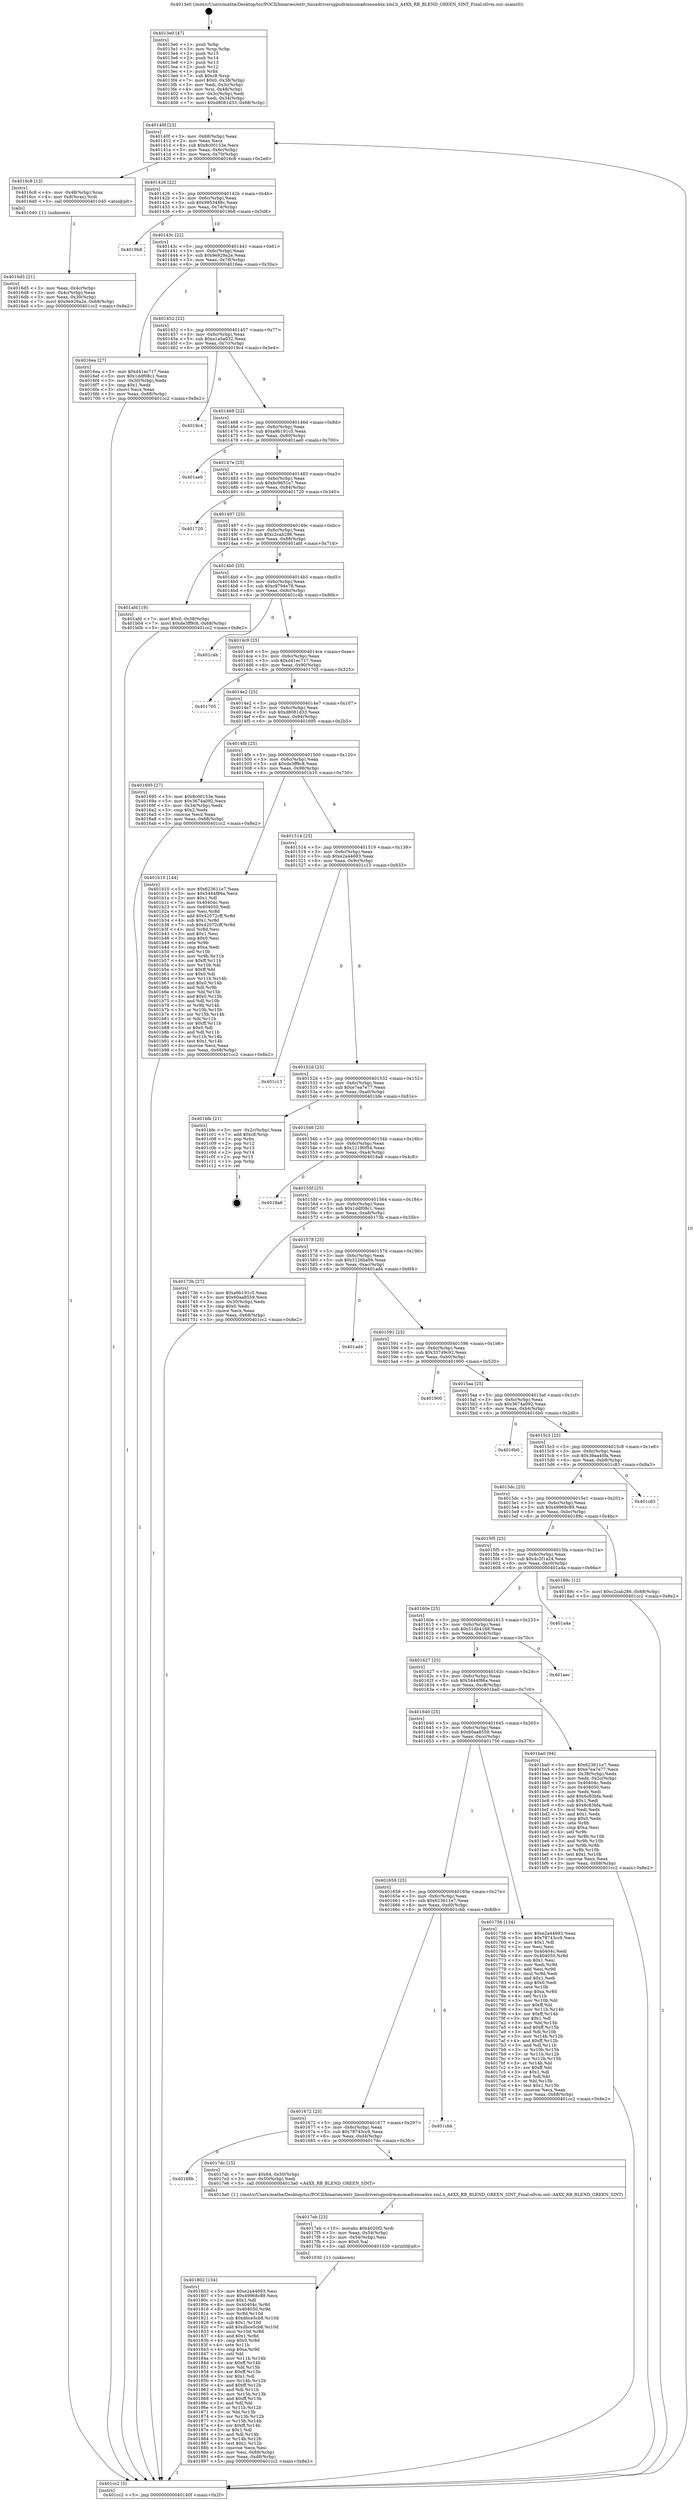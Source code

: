 digraph "0x4013e0" {
  label = "0x4013e0 (/mnt/c/Users/mathe/Desktop/tcc/POCII/binaries/extr_linuxdriversgpudrmmsmadrenoa4xx.xml.h_A4XX_RB_BLEND_GREEN_SINT_Final-ollvm.out::main(0))"
  labelloc = "t"
  node[shape=record]

  Entry [label="",width=0.3,height=0.3,shape=circle,fillcolor=black,style=filled]
  "0x40140f" [label="{
     0x40140f [23]\l
     | [instrs]\l
     &nbsp;&nbsp;0x40140f \<+3\>: mov -0x68(%rbp),%eax\l
     &nbsp;&nbsp;0x401412 \<+2\>: mov %eax,%ecx\l
     &nbsp;&nbsp;0x401414 \<+6\>: sub $0x8c00153e,%ecx\l
     &nbsp;&nbsp;0x40141a \<+3\>: mov %eax,-0x6c(%rbp)\l
     &nbsp;&nbsp;0x40141d \<+3\>: mov %ecx,-0x70(%rbp)\l
     &nbsp;&nbsp;0x401420 \<+6\>: je 00000000004016c8 \<main+0x2e8\>\l
  }"]
  "0x4016c8" [label="{
     0x4016c8 [13]\l
     | [instrs]\l
     &nbsp;&nbsp;0x4016c8 \<+4\>: mov -0x48(%rbp),%rax\l
     &nbsp;&nbsp;0x4016cc \<+4\>: mov 0x8(%rax),%rdi\l
     &nbsp;&nbsp;0x4016d0 \<+5\>: call 0000000000401040 \<atoi@plt\>\l
     | [calls]\l
     &nbsp;&nbsp;0x401040 \{1\} (unknown)\l
  }"]
  "0x401426" [label="{
     0x401426 [22]\l
     | [instrs]\l
     &nbsp;&nbsp;0x401426 \<+5\>: jmp 000000000040142b \<main+0x4b\>\l
     &nbsp;&nbsp;0x40142b \<+3\>: mov -0x6c(%rbp),%eax\l
     &nbsp;&nbsp;0x40142e \<+5\>: sub $0x9953488c,%eax\l
     &nbsp;&nbsp;0x401433 \<+3\>: mov %eax,-0x74(%rbp)\l
     &nbsp;&nbsp;0x401436 \<+6\>: je 00000000004019b8 \<main+0x5d8\>\l
  }"]
  Exit [label="",width=0.3,height=0.3,shape=circle,fillcolor=black,style=filled,peripheries=2]
  "0x4019b8" [label="{
     0x4019b8\l
  }", style=dashed]
  "0x40143c" [label="{
     0x40143c [22]\l
     | [instrs]\l
     &nbsp;&nbsp;0x40143c \<+5\>: jmp 0000000000401441 \<main+0x61\>\l
     &nbsp;&nbsp;0x401441 \<+3\>: mov -0x6c(%rbp),%eax\l
     &nbsp;&nbsp;0x401444 \<+5\>: sub $0x9e929a2e,%eax\l
     &nbsp;&nbsp;0x401449 \<+3\>: mov %eax,-0x78(%rbp)\l
     &nbsp;&nbsp;0x40144c \<+6\>: je 00000000004016ea \<main+0x30a\>\l
  }"]
  "0x401802" [label="{
     0x401802 [154]\l
     | [instrs]\l
     &nbsp;&nbsp;0x401802 \<+5\>: mov $0xe2a44693,%esi\l
     &nbsp;&nbsp;0x401807 \<+5\>: mov $0x49968c89,%ecx\l
     &nbsp;&nbsp;0x40180c \<+2\>: mov $0x1,%dl\l
     &nbsp;&nbsp;0x40180e \<+8\>: mov 0x40404c,%r8d\l
     &nbsp;&nbsp;0x401816 \<+8\>: mov 0x404050,%r9d\l
     &nbsp;&nbsp;0x40181e \<+3\>: mov %r8d,%r10d\l
     &nbsp;&nbsp;0x401821 \<+7\>: sub $0xdbce5cb8,%r10d\l
     &nbsp;&nbsp;0x401828 \<+4\>: sub $0x1,%r10d\l
     &nbsp;&nbsp;0x40182c \<+7\>: add $0xdbce5cb8,%r10d\l
     &nbsp;&nbsp;0x401833 \<+4\>: imul %r10d,%r8d\l
     &nbsp;&nbsp;0x401837 \<+4\>: and $0x1,%r8d\l
     &nbsp;&nbsp;0x40183b \<+4\>: cmp $0x0,%r8d\l
     &nbsp;&nbsp;0x40183f \<+4\>: sete %r11b\l
     &nbsp;&nbsp;0x401843 \<+4\>: cmp $0xa,%r9d\l
     &nbsp;&nbsp;0x401847 \<+3\>: setl %bl\l
     &nbsp;&nbsp;0x40184a \<+3\>: mov %r11b,%r14b\l
     &nbsp;&nbsp;0x40184d \<+4\>: xor $0xff,%r14b\l
     &nbsp;&nbsp;0x401851 \<+3\>: mov %bl,%r15b\l
     &nbsp;&nbsp;0x401854 \<+4\>: xor $0xff,%r15b\l
     &nbsp;&nbsp;0x401858 \<+3\>: xor $0x1,%dl\l
     &nbsp;&nbsp;0x40185b \<+3\>: mov %r14b,%r12b\l
     &nbsp;&nbsp;0x40185e \<+4\>: and $0xff,%r12b\l
     &nbsp;&nbsp;0x401862 \<+3\>: and %dl,%r11b\l
     &nbsp;&nbsp;0x401865 \<+3\>: mov %r15b,%r13b\l
     &nbsp;&nbsp;0x401868 \<+4\>: and $0xff,%r13b\l
     &nbsp;&nbsp;0x40186c \<+2\>: and %dl,%bl\l
     &nbsp;&nbsp;0x40186e \<+3\>: or %r11b,%r12b\l
     &nbsp;&nbsp;0x401871 \<+3\>: or %bl,%r13b\l
     &nbsp;&nbsp;0x401874 \<+3\>: xor %r13b,%r12b\l
     &nbsp;&nbsp;0x401877 \<+3\>: or %r15b,%r14b\l
     &nbsp;&nbsp;0x40187a \<+4\>: xor $0xff,%r14b\l
     &nbsp;&nbsp;0x40187e \<+3\>: or $0x1,%dl\l
     &nbsp;&nbsp;0x401881 \<+3\>: and %dl,%r14b\l
     &nbsp;&nbsp;0x401884 \<+3\>: or %r14b,%r12b\l
     &nbsp;&nbsp;0x401887 \<+4\>: test $0x1,%r12b\l
     &nbsp;&nbsp;0x40188b \<+3\>: cmovne %ecx,%esi\l
     &nbsp;&nbsp;0x40188e \<+3\>: mov %esi,-0x68(%rbp)\l
     &nbsp;&nbsp;0x401891 \<+6\>: mov %eax,-0xd8(%rbp)\l
     &nbsp;&nbsp;0x401897 \<+5\>: jmp 0000000000401cc2 \<main+0x8e2\>\l
  }"]
  "0x4016ea" [label="{
     0x4016ea [27]\l
     | [instrs]\l
     &nbsp;&nbsp;0x4016ea \<+5\>: mov $0xd41ec717,%eax\l
     &nbsp;&nbsp;0x4016ef \<+5\>: mov $0x1ddf08c1,%ecx\l
     &nbsp;&nbsp;0x4016f4 \<+3\>: mov -0x30(%rbp),%edx\l
     &nbsp;&nbsp;0x4016f7 \<+3\>: cmp $0x1,%edx\l
     &nbsp;&nbsp;0x4016fa \<+3\>: cmovl %ecx,%eax\l
     &nbsp;&nbsp;0x4016fd \<+3\>: mov %eax,-0x68(%rbp)\l
     &nbsp;&nbsp;0x401700 \<+5\>: jmp 0000000000401cc2 \<main+0x8e2\>\l
  }"]
  "0x401452" [label="{
     0x401452 [22]\l
     | [instrs]\l
     &nbsp;&nbsp;0x401452 \<+5\>: jmp 0000000000401457 \<main+0x77\>\l
     &nbsp;&nbsp;0x401457 \<+3\>: mov -0x6c(%rbp),%eax\l
     &nbsp;&nbsp;0x40145a \<+5\>: sub $0xa1a5a032,%eax\l
     &nbsp;&nbsp;0x40145f \<+3\>: mov %eax,-0x7c(%rbp)\l
     &nbsp;&nbsp;0x401462 \<+6\>: je 00000000004019c4 \<main+0x5e4\>\l
  }"]
  "0x4017eb" [label="{
     0x4017eb [23]\l
     | [instrs]\l
     &nbsp;&nbsp;0x4017eb \<+10\>: movabs $0x4020f2,%rdi\l
     &nbsp;&nbsp;0x4017f5 \<+3\>: mov %eax,-0x54(%rbp)\l
     &nbsp;&nbsp;0x4017f8 \<+3\>: mov -0x54(%rbp),%esi\l
     &nbsp;&nbsp;0x4017fb \<+2\>: mov $0x0,%al\l
     &nbsp;&nbsp;0x4017fd \<+5\>: call 0000000000401030 \<printf@plt\>\l
     | [calls]\l
     &nbsp;&nbsp;0x401030 \{1\} (unknown)\l
  }"]
  "0x4019c4" [label="{
     0x4019c4\l
  }", style=dashed]
  "0x401468" [label="{
     0x401468 [22]\l
     | [instrs]\l
     &nbsp;&nbsp;0x401468 \<+5\>: jmp 000000000040146d \<main+0x8d\>\l
     &nbsp;&nbsp;0x40146d \<+3\>: mov -0x6c(%rbp),%eax\l
     &nbsp;&nbsp;0x401470 \<+5\>: sub $0xa9b191c5,%eax\l
     &nbsp;&nbsp;0x401475 \<+3\>: mov %eax,-0x80(%rbp)\l
     &nbsp;&nbsp;0x401478 \<+6\>: je 0000000000401ae0 \<main+0x700\>\l
  }"]
  "0x40168b" [label="{
     0x40168b\l
  }", style=dashed]
  "0x401ae0" [label="{
     0x401ae0\l
  }", style=dashed]
  "0x40147e" [label="{
     0x40147e [25]\l
     | [instrs]\l
     &nbsp;&nbsp;0x40147e \<+5\>: jmp 0000000000401483 \<main+0xa3\>\l
     &nbsp;&nbsp;0x401483 \<+3\>: mov -0x6c(%rbp),%eax\l
     &nbsp;&nbsp;0x401486 \<+5\>: sub $0xbc9651e7,%eax\l
     &nbsp;&nbsp;0x40148b \<+6\>: mov %eax,-0x84(%rbp)\l
     &nbsp;&nbsp;0x401491 \<+6\>: je 0000000000401720 \<main+0x340\>\l
  }"]
  "0x4017dc" [label="{
     0x4017dc [15]\l
     | [instrs]\l
     &nbsp;&nbsp;0x4017dc \<+7\>: movl $0x64,-0x50(%rbp)\l
     &nbsp;&nbsp;0x4017e3 \<+3\>: mov -0x50(%rbp),%edi\l
     &nbsp;&nbsp;0x4017e6 \<+5\>: call 00000000004013a0 \<A4XX_RB_BLEND_GREEN_SINT\>\l
     | [calls]\l
     &nbsp;&nbsp;0x4013a0 \{1\} (/mnt/c/Users/mathe/Desktop/tcc/POCII/binaries/extr_linuxdriversgpudrmmsmadrenoa4xx.xml.h_A4XX_RB_BLEND_GREEN_SINT_Final-ollvm.out::A4XX_RB_BLEND_GREEN_SINT)\l
  }"]
  "0x401720" [label="{
     0x401720\l
  }", style=dashed]
  "0x401497" [label="{
     0x401497 [25]\l
     | [instrs]\l
     &nbsp;&nbsp;0x401497 \<+5\>: jmp 000000000040149c \<main+0xbc\>\l
     &nbsp;&nbsp;0x40149c \<+3\>: mov -0x6c(%rbp),%eax\l
     &nbsp;&nbsp;0x40149f \<+5\>: sub $0xc2cab286,%eax\l
     &nbsp;&nbsp;0x4014a4 \<+6\>: mov %eax,-0x88(%rbp)\l
     &nbsp;&nbsp;0x4014aa \<+6\>: je 0000000000401afd \<main+0x71d\>\l
  }"]
  "0x401672" [label="{
     0x401672 [25]\l
     | [instrs]\l
     &nbsp;&nbsp;0x401672 \<+5\>: jmp 0000000000401677 \<main+0x297\>\l
     &nbsp;&nbsp;0x401677 \<+3\>: mov -0x6c(%rbp),%eax\l
     &nbsp;&nbsp;0x40167a \<+5\>: sub $0x78743cc9,%eax\l
     &nbsp;&nbsp;0x40167f \<+6\>: mov %eax,-0xd4(%rbp)\l
     &nbsp;&nbsp;0x401685 \<+6\>: je 00000000004017dc \<main+0x3fc\>\l
  }"]
  "0x401afd" [label="{
     0x401afd [19]\l
     | [instrs]\l
     &nbsp;&nbsp;0x401afd \<+7\>: movl $0x0,-0x38(%rbp)\l
     &nbsp;&nbsp;0x401b04 \<+7\>: movl $0xde3ff9c8,-0x68(%rbp)\l
     &nbsp;&nbsp;0x401b0b \<+5\>: jmp 0000000000401cc2 \<main+0x8e2\>\l
  }"]
  "0x4014b0" [label="{
     0x4014b0 [25]\l
     | [instrs]\l
     &nbsp;&nbsp;0x4014b0 \<+5\>: jmp 00000000004014b5 \<main+0xd5\>\l
     &nbsp;&nbsp;0x4014b5 \<+3\>: mov -0x6c(%rbp),%eax\l
     &nbsp;&nbsp;0x4014b8 \<+5\>: sub $0xc9794e78,%eax\l
     &nbsp;&nbsp;0x4014bd \<+6\>: mov %eax,-0x8c(%rbp)\l
     &nbsp;&nbsp;0x4014c3 \<+6\>: je 0000000000401c4b \<main+0x86b\>\l
  }"]
  "0x401cbb" [label="{
     0x401cbb\l
  }", style=dashed]
  "0x401c4b" [label="{
     0x401c4b\l
  }", style=dashed]
  "0x4014c9" [label="{
     0x4014c9 [25]\l
     | [instrs]\l
     &nbsp;&nbsp;0x4014c9 \<+5\>: jmp 00000000004014ce \<main+0xee\>\l
     &nbsp;&nbsp;0x4014ce \<+3\>: mov -0x6c(%rbp),%eax\l
     &nbsp;&nbsp;0x4014d1 \<+5\>: sub $0xd41ec717,%eax\l
     &nbsp;&nbsp;0x4014d6 \<+6\>: mov %eax,-0x90(%rbp)\l
     &nbsp;&nbsp;0x4014dc \<+6\>: je 0000000000401705 \<main+0x325\>\l
  }"]
  "0x401659" [label="{
     0x401659 [25]\l
     | [instrs]\l
     &nbsp;&nbsp;0x401659 \<+5\>: jmp 000000000040165e \<main+0x27e\>\l
     &nbsp;&nbsp;0x40165e \<+3\>: mov -0x6c(%rbp),%eax\l
     &nbsp;&nbsp;0x401661 \<+5\>: sub $0x623611e7,%eax\l
     &nbsp;&nbsp;0x401666 \<+6\>: mov %eax,-0xd0(%rbp)\l
     &nbsp;&nbsp;0x40166c \<+6\>: je 0000000000401cbb \<main+0x8db\>\l
  }"]
  "0x401705" [label="{
     0x401705\l
  }", style=dashed]
  "0x4014e2" [label="{
     0x4014e2 [25]\l
     | [instrs]\l
     &nbsp;&nbsp;0x4014e2 \<+5\>: jmp 00000000004014e7 \<main+0x107\>\l
     &nbsp;&nbsp;0x4014e7 \<+3\>: mov -0x6c(%rbp),%eax\l
     &nbsp;&nbsp;0x4014ea \<+5\>: sub $0xd8081d33,%eax\l
     &nbsp;&nbsp;0x4014ef \<+6\>: mov %eax,-0x94(%rbp)\l
     &nbsp;&nbsp;0x4014f5 \<+6\>: je 0000000000401695 \<main+0x2b5\>\l
  }"]
  "0x401756" [label="{
     0x401756 [134]\l
     | [instrs]\l
     &nbsp;&nbsp;0x401756 \<+5\>: mov $0xe2a44693,%eax\l
     &nbsp;&nbsp;0x40175b \<+5\>: mov $0x78743cc9,%ecx\l
     &nbsp;&nbsp;0x401760 \<+2\>: mov $0x1,%dl\l
     &nbsp;&nbsp;0x401762 \<+2\>: xor %esi,%esi\l
     &nbsp;&nbsp;0x401764 \<+7\>: mov 0x40404c,%edi\l
     &nbsp;&nbsp;0x40176b \<+8\>: mov 0x404050,%r8d\l
     &nbsp;&nbsp;0x401773 \<+3\>: sub $0x1,%esi\l
     &nbsp;&nbsp;0x401776 \<+3\>: mov %edi,%r9d\l
     &nbsp;&nbsp;0x401779 \<+3\>: add %esi,%r9d\l
     &nbsp;&nbsp;0x40177c \<+4\>: imul %r9d,%edi\l
     &nbsp;&nbsp;0x401780 \<+3\>: and $0x1,%edi\l
     &nbsp;&nbsp;0x401783 \<+3\>: cmp $0x0,%edi\l
     &nbsp;&nbsp;0x401786 \<+4\>: sete %r10b\l
     &nbsp;&nbsp;0x40178a \<+4\>: cmp $0xa,%r8d\l
     &nbsp;&nbsp;0x40178e \<+4\>: setl %r11b\l
     &nbsp;&nbsp;0x401792 \<+3\>: mov %r10b,%bl\l
     &nbsp;&nbsp;0x401795 \<+3\>: xor $0xff,%bl\l
     &nbsp;&nbsp;0x401798 \<+3\>: mov %r11b,%r14b\l
     &nbsp;&nbsp;0x40179b \<+4\>: xor $0xff,%r14b\l
     &nbsp;&nbsp;0x40179f \<+3\>: xor $0x1,%dl\l
     &nbsp;&nbsp;0x4017a2 \<+3\>: mov %bl,%r15b\l
     &nbsp;&nbsp;0x4017a5 \<+4\>: and $0xff,%r15b\l
     &nbsp;&nbsp;0x4017a9 \<+3\>: and %dl,%r10b\l
     &nbsp;&nbsp;0x4017ac \<+3\>: mov %r14b,%r12b\l
     &nbsp;&nbsp;0x4017af \<+4\>: and $0xff,%r12b\l
     &nbsp;&nbsp;0x4017b3 \<+3\>: and %dl,%r11b\l
     &nbsp;&nbsp;0x4017b6 \<+3\>: or %r10b,%r15b\l
     &nbsp;&nbsp;0x4017b9 \<+3\>: or %r11b,%r12b\l
     &nbsp;&nbsp;0x4017bc \<+3\>: xor %r12b,%r15b\l
     &nbsp;&nbsp;0x4017bf \<+3\>: or %r14b,%bl\l
     &nbsp;&nbsp;0x4017c2 \<+3\>: xor $0xff,%bl\l
     &nbsp;&nbsp;0x4017c5 \<+3\>: or $0x1,%dl\l
     &nbsp;&nbsp;0x4017c8 \<+2\>: and %dl,%bl\l
     &nbsp;&nbsp;0x4017ca \<+3\>: or %bl,%r15b\l
     &nbsp;&nbsp;0x4017cd \<+4\>: test $0x1,%r15b\l
     &nbsp;&nbsp;0x4017d1 \<+3\>: cmovne %ecx,%eax\l
     &nbsp;&nbsp;0x4017d4 \<+3\>: mov %eax,-0x68(%rbp)\l
     &nbsp;&nbsp;0x4017d7 \<+5\>: jmp 0000000000401cc2 \<main+0x8e2\>\l
  }"]
  "0x401695" [label="{
     0x401695 [27]\l
     | [instrs]\l
     &nbsp;&nbsp;0x401695 \<+5\>: mov $0x8c00153e,%eax\l
     &nbsp;&nbsp;0x40169a \<+5\>: mov $0x3674a092,%ecx\l
     &nbsp;&nbsp;0x40169f \<+3\>: mov -0x34(%rbp),%edx\l
     &nbsp;&nbsp;0x4016a2 \<+3\>: cmp $0x2,%edx\l
     &nbsp;&nbsp;0x4016a5 \<+3\>: cmovne %ecx,%eax\l
     &nbsp;&nbsp;0x4016a8 \<+3\>: mov %eax,-0x68(%rbp)\l
     &nbsp;&nbsp;0x4016ab \<+5\>: jmp 0000000000401cc2 \<main+0x8e2\>\l
  }"]
  "0x4014fb" [label="{
     0x4014fb [25]\l
     | [instrs]\l
     &nbsp;&nbsp;0x4014fb \<+5\>: jmp 0000000000401500 \<main+0x120\>\l
     &nbsp;&nbsp;0x401500 \<+3\>: mov -0x6c(%rbp),%eax\l
     &nbsp;&nbsp;0x401503 \<+5\>: sub $0xde3ff9c8,%eax\l
     &nbsp;&nbsp;0x401508 \<+6\>: mov %eax,-0x98(%rbp)\l
     &nbsp;&nbsp;0x40150e \<+6\>: je 0000000000401b10 \<main+0x730\>\l
  }"]
  "0x401cc2" [label="{
     0x401cc2 [5]\l
     | [instrs]\l
     &nbsp;&nbsp;0x401cc2 \<+5\>: jmp 000000000040140f \<main+0x2f\>\l
  }"]
  "0x4013e0" [label="{
     0x4013e0 [47]\l
     | [instrs]\l
     &nbsp;&nbsp;0x4013e0 \<+1\>: push %rbp\l
     &nbsp;&nbsp;0x4013e1 \<+3\>: mov %rsp,%rbp\l
     &nbsp;&nbsp;0x4013e4 \<+2\>: push %r15\l
     &nbsp;&nbsp;0x4013e6 \<+2\>: push %r14\l
     &nbsp;&nbsp;0x4013e8 \<+2\>: push %r13\l
     &nbsp;&nbsp;0x4013ea \<+2\>: push %r12\l
     &nbsp;&nbsp;0x4013ec \<+1\>: push %rbx\l
     &nbsp;&nbsp;0x4013ed \<+7\>: sub $0xc8,%rsp\l
     &nbsp;&nbsp;0x4013f4 \<+7\>: movl $0x0,-0x38(%rbp)\l
     &nbsp;&nbsp;0x4013fb \<+3\>: mov %edi,-0x3c(%rbp)\l
     &nbsp;&nbsp;0x4013fe \<+4\>: mov %rsi,-0x48(%rbp)\l
     &nbsp;&nbsp;0x401402 \<+3\>: mov -0x3c(%rbp),%edi\l
     &nbsp;&nbsp;0x401405 \<+3\>: mov %edi,-0x34(%rbp)\l
     &nbsp;&nbsp;0x401408 \<+7\>: movl $0xd8081d33,-0x68(%rbp)\l
  }"]
  "0x4016d5" [label="{
     0x4016d5 [21]\l
     | [instrs]\l
     &nbsp;&nbsp;0x4016d5 \<+3\>: mov %eax,-0x4c(%rbp)\l
     &nbsp;&nbsp;0x4016d8 \<+3\>: mov -0x4c(%rbp),%eax\l
     &nbsp;&nbsp;0x4016db \<+3\>: mov %eax,-0x30(%rbp)\l
     &nbsp;&nbsp;0x4016de \<+7\>: movl $0x9e929a2e,-0x68(%rbp)\l
     &nbsp;&nbsp;0x4016e5 \<+5\>: jmp 0000000000401cc2 \<main+0x8e2\>\l
  }"]
  "0x401640" [label="{
     0x401640 [25]\l
     | [instrs]\l
     &nbsp;&nbsp;0x401640 \<+5\>: jmp 0000000000401645 \<main+0x265\>\l
     &nbsp;&nbsp;0x401645 \<+3\>: mov -0x6c(%rbp),%eax\l
     &nbsp;&nbsp;0x401648 \<+5\>: sub $0x60aa8559,%eax\l
     &nbsp;&nbsp;0x40164d \<+6\>: mov %eax,-0xcc(%rbp)\l
     &nbsp;&nbsp;0x401653 \<+6\>: je 0000000000401756 \<main+0x376\>\l
  }"]
  "0x401b10" [label="{
     0x401b10 [144]\l
     | [instrs]\l
     &nbsp;&nbsp;0x401b10 \<+5\>: mov $0x623611e7,%eax\l
     &nbsp;&nbsp;0x401b15 \<+5\>: mov $0x5444f86a,%ecx\l
     &nbsp;&nbsp;0x401b1a \<+2\>: mov $0x1,%dl\l
     &nbsp;&nbsp;0x401b1c \<+7\>: mov 0x40404c,%esi\l
     &nbsp;&nbsp;0x401b23 \<+7\>: mov 0x404050,%edi\l
     &nbsp;&nbsp;0x401b2a \<+3\>: mov %esi,%r8d\l
     &nbsp;&nbsp;0x401b2d \<+7\>: add $0x42072cff,%r8d\l
     &nbsp;&nbsp;0x401b34 \<+4\>: sub $0x1,%r8d\l
     &nbsp;&nbsp;0x401b38 \<+7\>: sub $0x42072cff,%r8d\l
     &nbsp;&nbsp;0x401b3f \<+4\>: imul %r8d,%esi\l
     &nbsp;&nbsp;0x401b43 \<+3\>: and $0x1,%esi\l
     &nbsp;&nbsp;0x401b46 \<+3\>: cmp $0x0,%esi\l
     &nbsp;&nbsp;0x401b49 \<+4\>: sete %r9b\l
     &nbsp;&nbsp;0x401b4d \<+3\>: cmp $0xa,%edi\l
     &nbsp;&nbsp;0x401b50 \<+4\>: setl %r10b\l
     &nbsp;&nbsp;0x401b54 \<+3\>: mov %r9b,%r11b\l
     &nbsp;&nbsp;0x401b57 \<+4\>: xor $0xff,%r11b\l
     &nbsp;&nbsp;0x401b5b \<+3\>: mov %r10b,%bl\l
     &nbsp;&nbsp;0x401b5e \<+3\>: xor $0xff,%bl\l
     &nbsp;&nbsp;0x401b61 \<+3\>: xor $0x0,%dl\l
     &nbsp;&nbsp;0x401b64 \<+3\>: mov %r11b,%r14b\l
     &nbsp;&nbsp;0x401b67 \<+4\>: and $0x0,%r14b\l
     &nbsp;&nbsp;0x401b6b \<+3\>: and %dl,%r9b\l
     &nbsp;&nbsp;0x401b6e \<+3\>: mov %bl,%r15b\l
     &nbsp;&nbsp;0x401b71 \<+4\>: and $0x0,%r15b\l
     &nbsp;&nbsp;0x401b75 \<+3\>: and %dl,%r10b\l
     &nbsp;&nbsp;0x401b78 \<+3\>: or %r9b,%r14b\l
     &nbsp;&nbsp;0x401b7b \<+3\>: or %r10b,%r15b\l
     &nbsp;&nbsp;0x401b7e \<+3\>: xor %r15b,%r14b\l
     &nbsp;&nbsp;0x401b81 \<+3\>: or %bl,%r11b\l
     &nbsp;&nbsp;0x401b84 \<+4\>: xor $0xff,%r11b\l
     &nbsp;&nbsp;0x401b88 \<+3\>: or $0x0,%dl\l
     &nbsp;&nbsp;0x401b8b \<+3\>: and %dl,%r11b\l
     &nbsp;&nbsp;0x401b8e \<+3\>: or %r11b,%r14b\l
     &nbsp;&nbsp;0x401b91 \<+4\>: test $0x1,%r14b\l
     &nbsp;&nbsp;0x401b95 \<+3\>: cmovne %ecx,%eax\l
     &nbsp;&nbsp;0x401b98 \<+3\>: mov %eax,-0x68(%rbp)\l
     &nbsp;&nbsp;0x401b9b \<+5\>: jmp 0000000000401cc2 \<main+0x8e2\>\l
  }"]
  "0x401514" [label="{
     0x401514 [25]\l
     | [instrs]\l
     &nbsp;&nbsp;0x401514 \<+5\>: jmp 0000000000401519 \<main+0x139\>\l
     &nbsp;&nbsp;0x401519 \<+3\>: mov -0x6c(%rbp),%eax\l
     &nbsp;&nbsp;0x40151c \<+5\>: sub $0xe2a44693,%eax\l
     &nbsp;&nbsp;0x401521 \<+6\>: mov %eax,-0x9c(%rbp)\l
     &nbsp;&nbsp;0x401527 \<+6\>: je 0000000000401c13 \<main+0x833\>\l
  }"]
  "0x401ba0" [label="{
     0x401ba0 [94]\l
     | [instrs]\l
     &nbsp;&nbsp;0x401ba0 \<+5\>: mov $0x623611e7,%eax\l
     &nbsp;&nbsp;0x401ba5 \<+5\>: mov $0xe7ea7e77,%ecx\l
     &nbsp;&nbsp;0x401baa \<+3\>: mov -0x38(%rbp),%edx\l
     &nbsp;&nbsp;0x401bad \<+3\>: mov %edx,-0x2c(%rbp)\l
     &nbsp;&nbsp;0x401bb0 \<+7\>: mov 0x40404c,%edx\l
     &nbsp;&nbsp;0x401bb7 \<+7\>: mov 0x404050,%esi\l
     &nbsp;&nbsp;0x401bbe \<+2\>: mov %edx,%edi\l
     &nbsp;&nbsp;0x401bc0 \<+6\>: add $0x6c83bfa,%edi\l
     &nbsp;&nbsp;0x401bc6 \<+3\>: sub $0x1,%edi\l
     &nbsp;&nbsp;0x401bc9 \<+6\>: sub $0x6c83bfa,%edi\l
     &nbsp;&nbsp;0x401bcf \<+3\>: imul %edi,%edx\l
     &nbsp;&nbsp;0x401bd2 \<+3\>: and $0x1,%edx\l
     &nbsp;&nbsp;0x401bd5 \<+3\>: cmp $0x0,%edx\l
     &nbsp;&nbsp;0x401bd8 \<+4\>: sete %r8b\l
     &nbsp;&nbsp;0x401bdc \<+3\>: cmp $0xa,%esi\l
     &nbsp;&nbsp;0x401bdf \<+4\>: setl %r9b\l
     &nbsp;&nbsp;0x401be3 \<+3\>: mov %r8b,%r10b\l
     &nbsp;&nbsp;0x401be6 \<+3\>: and %r9b,%r10b\l
     &nbsp;&nbsp;0x401be9 \<+3\>: xor %r9b,%r8b\l
     &nbsp;&nbsp;0x401bec \<+3\>: or %r8b,%r10b\l
     &nbsp;&nbsp;0x401bef \<+4\>: test $0x1,%r10b\l
     &nbsp;&nbsp;0x401bf3 \<+3\>: cmovne %ecx,%eax\l
     &nbsp;&nbsp;0x401bf6 \<+3\>: mov %eax,-0x68(%rbp)\l
     &nbsp;&nbsp;0x401bf9 \<+5\>: jmp 0000000000401cc2 \<main+0x8e2\>\l
  }"]
  "0x401c13" [label="{
     0x401c13\l
  }", style=dashed]
  "0x40152d" [label="{
     0x40152d [25]\l
     | [instrs]\l
     &nbsp;&nbsp;0x40152d \<+5\>: jmp 0000000000401532 \<main+0x152\>\l
     &nbsp;&nbsp;0x401532 \<+3\>: mov -0x6c(%rbp),%eax\l
     &nbsp;&nbsp;0x401535 \<+5\>: sub $0xe7ea7e77,%eax\l
     &nbsp;&nbsp;0x40153a \<+6\>: mov %eax,-0xa0(%rbp)\l
     &nbsp;&nbsp;0x401540 \<+6\>: je 0000000000401bfe \<main+0x81e\>\l
  }"]
  "0x401627" [label="{
     0x401627 [25]\l
     | [instrs]\l
     &nbsp;&nbsp;0x401627 \<+5\>: jmp 000000000040162c \<main+0x24c\>\l
     &nbsp;&nbsp;0x40162c \<+3\>: mov -0x6c(%rbp),%eax\l
     &nbsp;&nbsp;0x40162f \<+5\>: sub $0x5444f86a,%eax\l
     &nbsp;&nbsp;0x401634 \<+6\>: mov %eax,-0xc8(%rbp)\l
     &nbsp;&nbsp;0x40163a \<+6\>: je 0000000000401ba0 \<main+0x7c0\>\l
  }"]
  "0x401bfe" [label="{
     0x401bfe [21]\l
     | [instrs]\l
     &nbsp;&nbsp;0x401bfe \<+3\>: mov -0x2c(%rbp),%eax\l
     &nbsp;&nbsp;0x401c01 \<+7\>: add $0xc8,%rsp\l
     &nbsp;&nbsp;0x401c08 \<+1\>: pop %rbx\l
     &nbsp;&nbsp;0x401c09 \<+2\>: pop %r12\l
     &nbsp;&nbsp;0x401c0b \<+2\>: pop %r13\l
     &nbsp;&nbsp;0x401c0d \<+2\>: pop %r14\l
     &nbsp;&nbsp;0x401c0f \<+2\>: pop %r15\l
     &nbsp;&nbsp;0x401c11 \<+1\>: pop %rbp\l
     &nbsp;&nbsp;0x401c12 \<+1\>: ret\l
  }"]
  "0x401546" [label="{
     0x401546 [25]\l
     | [instrs]\l
     &nbsp;&nbsp;0x401546 \<+5\>: jmp 000000000040154b \<main+0x16b\>\l
     &nbsp;&nbsp;0x40154b \<+3\>: mov -0x6c(%rbp),%eax\l
     &nbsp;&nbsp;0x40154e \<+5\>: sub $0x12190f54,%eax\l
     &nbsp;&nbsp;0x401553 \<+6\>: mov %eax,-0xa4(%rbp)\l
     &nbsp;&nbsp;0x401559 \<+6\>: je 00000000004018a8 \<main+0x4c8\>\l
  }"]
  "0x401aec" [label="{
     0x401aec\l
  }", style=dashed]
  "0x4018a8" [label="{
     0x4018a8\l
  }", style=dashed]
  "0x40155f" [label="{
     0x40155f [25]\l
     | [instrs]\l
     &nbsp;&nbsp;0x40155f \<+5\>: jmp 0000000000401564 \<main+0x184\>\l
     &nbsp;&nbsp;0x401564 \<+3\>: mov -0x6c(%rbp),%eax\l
     &nbsp;&nbsp;0x401567 \<+5\>: sub $0x1ddf08c1,%eax\l
     &nbsp;&nbsp;0x40156c \<+6\>: mov %eax,-0xa8(%rbp)\l
     &nbsp;&nbsp;0x401572 \<+6\>: je 000000000040173b \<main+0x35b\>\l
  }"]
  "0x40160e" [label="{
     0x40160e [25]\l
     | [instrs]\l
     &nbsp;&nbsp;0x40160e \<+5\>: jmp 0000000000401613 \<main+0x233\>\l
     &nbsp;&nbsp;0x401613 \<+3\>: mov -0x6c(%rbp),%eax\l
     &nbsp;&nbsp;0x401616 \<+5\>: sub $0x51db4168,%eax\l
     &nbsp;&nbsp;0x40161b \<+6\>: mov %eax,-0xc4(%rbp)\l
     &nbsp;&nbsp;0x401621 \<+6\>: je 0000000000401aec \<main+0x70c\>\l
  }"]
  "0x40173b" [label="{
     0x40173b [27]\l
     | [instrs]\l
     &nbsp;&nbsp;0x40173b \<+5\>: mov $0xa9b191c5,%eax\l
     &nbsp;&nbsp;0x401740 \<+5\>: mov $0x60aa8559,%ecx\l
     &nbsp;&nbsp;0x401745 \<+3\>: mov -0x30(%rbp),%edx\l
     &nbsp;&nbsp;0x401748 \<+3\>: cmp $0x0,%edx\l
     &nbsp;&nbsp;0x40174b \<+3\>: cmove %ecx,%eax\l
     &nbsp;&nbsp;0x40174e \<+3\>: mov %eax,-0x68(%rbp)\l
     &nbsp;&nbsp;0x401751 \<+5\>: jmp 0000000000401cc2 \<main+0x8e2\>\l
  }"]
  "0x401578" [label="{
     0x401578 [25]\l
     | [instrs]\l
     &nbsp;&nbsp;0x401578 \<+5\>: jmp 000000000040157d \<main+0x19d\>\l
     &nbsp;&nbsp;0x40157d \<+3\>: mov -0x6c(%rbp),%eax\l
     &nbsp;&nbsp;0x401580 \<+5\>: sub $0x3126ba56,%eax\l
     &nbsp;&nbsp;0x401585 \<+6\>: mov %eax,-0xac(%rbp)\l
     &nbsp;&nbsp;0x40158b \<+6\>: je 0000000000401ad4 \<main+0x6f4\>\l
  }"]
  "0x401a4a" [label="{
     0x401a4a\l
  }", style=dashed]
  "0x401ad4" [label="{
     0x401ad4\l
  }", style=dashed]
  "0x401591" [label="{
     0x401591 [25]\l
     | [instrs]\l
     &nbsp;&nbsp;0x401591 \<+5\>: jmp 0000000000401596 \<main+0x1b6\>\l
     &nbsp;&nbsp;0x401596 \<+3\>: mov -0x6c(%rbp),%eax\l
     &nbsp;&nbsp;0x401599 \<+5\>: sub $0x33749c92,%eax\l
     &nbsp;&nbsp;0x40159e \<+6\>: mov %eax,-0xb0(%rbp)\l
     &nbsp;&nbsp;0x4015a4 \<+6\>: je 0000000000401900 \<main+0x520\>\l
  }"]
  "0x4015f5" [label="{
     0x4015f5 [25]\l
     | [instrs]\l
     &nbsp;&nbsp;0x4015f5 \<+5\>: jmp 00000000004015fa \<main+0x21a\>\l
     &nbsp;&nbsp;0x4015fa \<+3\>: mov -0x6c(%rbp),%eax\l
     &nbsp;&nbsp;0x4015fd \<+5\>: sub $0x4c2f1a24,%eax\l
     &nbsp;&nbsp;0x401602 \<+6\>: mov %eax,-0xc0(%rbp)\l
     &nbsp;&nbsp;0x401608 \<+6\>: je 0000000000401a4a \<main+0x66a\>\l
  }"]
  "0x401900" [label="{
     0x401900\l
  }", style=dashed]
  "0x4015aa" [label="{
     0x4015aa [25]\l
     | [instrs]\l
     &nbsp;&nbsp;0x4015aa \<+5\>: jmp 00000000004015af \<main+0x1cf\>\l
     &nbsp;&nbsp;0x4015af \<+3\>: mov -0x6c(%rbp),%eax\l
     &nbsp;&nbsp;0x4015b2 \<+5\>: sub $0x3674a092,%eax\l
     &nbsp;&nbsp;0x4015b7 \<+6\>: mov %eax,-0xb4(%rbp)\l
     &nbsp;&nbsp;0x4015bd \<+6\>: je 00000000004016b0 \<main+0x2d0\>\l
  }"]
  "0x40189c" [label="{
     0x40189c [12]\l
     | [instrs]\l
     &nbsp;&nbsp;0x40189c \<+7\>: movl $0xc2cab286,-0x68(%rbp)\l
     &nbsp;&nbsp;0x4018a3 \<+5\>: jmp 0000000000401cc2 \<main+0x8e2\>\l
  }"]
  "0x4016b0" [label="{
     0x4016b0\l
  }", style=dashed]
  "0x4015c3" [label="{
     0x4015c3 [25]\l
     | [instrs]\l
     &nbsp;&nbsp;0x4015c3 \<+5\>: jmp 00000000004015c8 \<main+0x1e8\>\l
     &nbsp;&nbsp;0x4015c8 \<+3\>: mov -0x6c(%rbp),%eax\l
     &nbsp;&nbsp;0x4015cb \<+5\>: sub $0x39aa40fa,%eax\l
     &nbsp;&nbsp;0x4015d0 \<+6\>: mov %eax,-0xb8(%rbp)\l
     &nbsp;&nbsp;0x4015d6 \<+6\>: je 0000000000401c83 \<main+0x8a3\>\l
  }"]
  "0x4015dc" [label="{
     0x4015dc [25]\l
     | [instrs]\l
     &nbsp;&nbsp;0x4015dc \<+5\>: jmp 00000000004015e1 \<main+0x201\>\l
     &nbsp;&nbsp;0x4015e1 \<+3\>: mov -0x6c(%rbp),%eax\l
     &nbsp;&nbsp;0x4015e4 \<+5\>: sub $0x49968c89,%eax\l
     &nbsp;&nbsp;0x4015e9 \<+6\>: mov %eax,-0xbc(%rbp)\l
     &nbsp;&nbsp;0x4015ef \<+6\>: je 000000000040189c \<main+0x4bc\>\l
  }"]
  "0x401c83" [label="{
     0x401c83\l
  }", style=dashed]
  Entry -> "0x4013e0" [label=" 1"]
  "0x40140f" -> "0x4016c8" [label=" 1"]
  "0x40140f" -> "0x401426" [label=" 10"]
  "0x401bfe" -> Exit [label=" 1"]
  "0x401426" -> "0x4019b8" [label=" 0"]
  "0x401426" -> "0x40143c" [label=" 10"]
  "0x401ba0" -> "0x401cc2" [label=" 1"]
  "0x40143c" -> "0x4016ea" [label=" 1"]
  "0x40143c" -> "0x401452" [label=" 9"]
  "0x401b10" -> "0x401cc2" [label=" 1"]
  "0x401452" -> "0x4019c4" [label=" 0"]
  "0x401452" -> "0x401468" [label=" 9"]
  "0x401afd" -> "0x401cc2" [label=" 1"]
  "0x401468" -> "0x401ae0" [label=" 0"]
  "0x401468" -> "0x40147e" [label=" 9"]
  "0x40189c" -> "0x401cc2" [label=" 1"]
  "0x40147e" -> "0x401720" [label=" 0"]
  "0x40147e" -> "0x401497" [label=" 9"]
  "0x401802" -> "0x401cc2" [label=" 1"]
  "0x401497" -> "0x401afd" [label=" 1"]
  "0x401497" -> "0x4014b0" [label=" 8"]
  "0x4017dc" -> "0x4017eb" [label=" 1"]
  "0x4014b0" -> "0x401c4b" [label=" 0"]
  "0x4014b0" -> "0x4014c9" [label=" 8"]
  "0x401672" -> "0x40168b" [label=" 0"]
  "0x4014c9" -> "0x401705" [label=" 0"]
  "0x4014c9" -> "0x4014e2" [label=" 8"]
  "0x4017eb" -> "0x401802" [label=" 1"]
  "0x4014e2" -> "0x401695" [label=" 1"]
  "0x4014e2" -> "0x4014fb" [label=" 7"]
  "0x401695" -> "0x401cc2" [label=" 1"]
  "0x4013e0" -> "0x40140f" [label=" 1"]
  "0x401cc2" -> "0x40140f" [label=" 10"]
  "0x4016c8" -> "0x4016d5" [label=" 1"]
  "0x4016d5" -> "0x401cc2" [label=" 1"]
  "0x4016ea" -> "0x401cc2" [label=" 1"]
  "0x401659" -> "0x401672" [label=" 1"]
  "0x4014fb" -> "0x401b10" [label=" 1"]
  "0x4014fb" -> "0x401514" [label=" 6"]
  "0x401672" -> "0x4017dc" [label=" 1"]
  "0x401514" -> "0x401c13" [label=" 0"]
  "0x401514" -> "0x40152d" [label=" 6"]
  "0x401756" -> "0x401cc2" [label=" 1"]
  "0x40152d" -> "0x401bfe" [label=" 1"]
  "0x40152d" -> "0x401546" [label=" 5"]
  "0x401640" -> "0x401756" [label=" 1"]
  "0x401546" -> "0x4018a8" [label=" 0"]
  "0x401546" -> "0x40155f" [label=" 5"]
  "0x401659" -> "0x401cbb" [label=" 0"]
  "0x40155f" -> "0x40173b" [label=" 1"]
  "0x40155f" -> "0x401578" [label=" 4"]
  "0x40173b" -> "0x401cc2" [label=" 1"]
  "0x401627" -> "0x401ba0" [label=" 1"]
  "0x401578" -> "0x401ad4" [label=" 0"]
  "0x401578" -> "0x401591" [label=" 4"]
  "0x401640" -> "0x401659" [label=" 1"]
  "0x401591" -> "0x401900" [label=" 0"]
  "0x401591" -> "0x4015aa" [label=" 4"]
  "0x40160e" -> "0x401aec" [label=" 0"]
  "0x4015aa" -> "0x4016b0" [label=" 0"]
  "0x4015aa" -> "0x4015c3" [label=" 4"]
  "0x401627" -> "0x401640" [label=" 2"]
  "0x4015c3" -> "0x401c83" [label=" 0"]
  "0x4015c3" -> "0x4015dc" [label=" 4"]
  "0x4015f5" -> "0x40160e" [label=" 3"]
  "0x4015dc" -> "0x40189c" [label=" 1"]
  "0x4015dc" -> "0x4015f5" [label=" 3"]
  "0x40160e" -> "0x401627" [label=" 3"]
  "0x4015f5" -> "0x401a4a" [label=" 0"]
}
